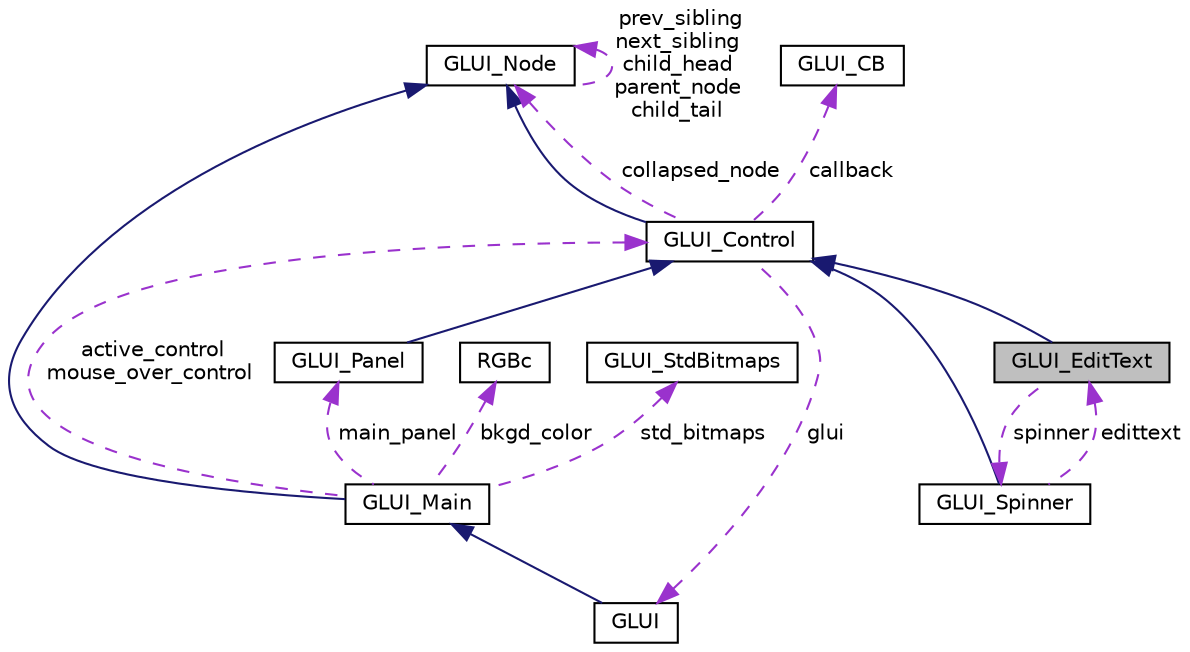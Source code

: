 digraph "GLUI_EditText"
{
  edge [fontname="Helvetica",fontsize="10",labelfontname="Helvetica",labelfontsize="10"];
  node [fontname="Helvetica",fontsize="10",shape=record];
  Node1 [label="GLUI_EditText",height=0.2,width=0.4,color="black", fillcolor="grey75", style="filled", fontcolor="black"];
  Node2 -> Node1 [dir="back",color="midnightblue",fontsize="10",style="solid",fontname="Helvetica"];
  Node2 [label="GLUI_Control",height=0.2,width=0.4,color="black", fillcolor="white", style="filled",URL="$class_g_l_u_i___control.html"];
  Node3 -> Node2 [dir="back",color="midnightblue",fontsize="10",style="solid",fontname="Helvetica"];
  Node3 [label="GLUI_Node",height=0.2,width=0.4,color="black", fillcolor="white", style="filled",URL="$class_g_l_u_i___node.html"];
  Node3 -> Node3 [dir="back",color="darkorchid3",fontsize="10",style="dashed",label=" prev_sibling\nnext_sibling\nchild_head\nparent_node\nchild_tail" ,fontname="Helvetica"];
  Node3 -> Node2 [dir="back",color="darkorchid3",fontsize="10",style="dashed",label=" collapsed_node" ,fontname="Helvetica"];
  Node4 -> Node2 [dir="back",color="darkorchid3",fontsize="10",style="dashed",label=" callback" ,fontname="Helvetica"];
  Node4 [label="GLUI_CB",height=0.2,width=0.4,color="black", fillcolor="white", style="filled",URL="$class_g_l_u_i___c_b.html"];
  Node5 -> Node2 [dir="back",color="darkorchid3",fontsize="10",style="dashed",label=" glui" ,fontname="Helvetica"];
  Node5 [label="GLUI",height=0.2,width=0.4,color="black", fillcolor="white", style="filled",URL="$class_g_l_u_i.html"];
  Node6 -> Node5 [dir="back",color="midnightblue",fontsize="10",style="solid",fontname="Helvetica"];
  Node6 [label="GLUI_Main",height=0.2,width=0.4,color="black", fillcolor="white", style="filled",URL="$class_g_l_u_i___main.html"];
  Node3 -> Node6 [dir="back",color="midnightblue",fontsize="10",style="solid",fontname="Helvetica"];
  Node2 -> Node6 [dir="back",color="darkorchid3",fontsize="10",style="dashed",label=" active_control\nmouse_over_control" ,fontname="Helvetica"];
  Node7 -> Node6 [dir="back",color="darkorchid3",fontsize="10",style="dashed",label=" bkgd_color" ,fontname="Helvetica"];
  Node7 [label="RGBc",height=0.2,width=0.4,color="black", fillcolor="white", style="filled",URL="$class_r_g_bc.html"];
  Node8 -> Node6 [dir="back",color="darkorchid3",fontsize="10",style="dashed",label=" std_bitmaps" ,fontname="Helvetica"];
  Node8 [label="GLUI_StdBitmaps",height=0.2,width=0.4,color="black", fillcolor="white", style="filled",URL="$class_g_l_u_i___std_bitmaps.html"];
  Node9 -> Node6 [dir="back",color="darkorchid3",fontsize="10",style="dashed",label=" main_panel" ,fontname="Helvetica"];
  Node9 [label="GLUI_Panel",height=0.2,width=0.4,color="black", fillcolor="white", style="filled",URL="$class_g_l_u_i___panel.html"];
  Node2 -> Node9 [dir="back",color="midnightblue",fontsize="10",style="solid",fontname="Helvetica"];
  Node10 -> Node1 [dir="back",color="darkorchid3",fontsize="10",style="dashed",label=" spinner" ,fontname="Helvetica"];
  Node10 [label="GLUI_Spinner",height=0.2,width=0.4,color="black", fillcolor="white", style="filled",URL="$class_g_l_u_i___spinner.html"];
  Node2 -> Node10 [dir="back",color="midnightblue",fontsize="10",style="solid",fontname="Helvetica"];
  Node1 -> Node10 [dir="back",color="darkorchid3",fontsize="10",style="dashed",label=" edittext" ,fontname="Helvetica"];
}
